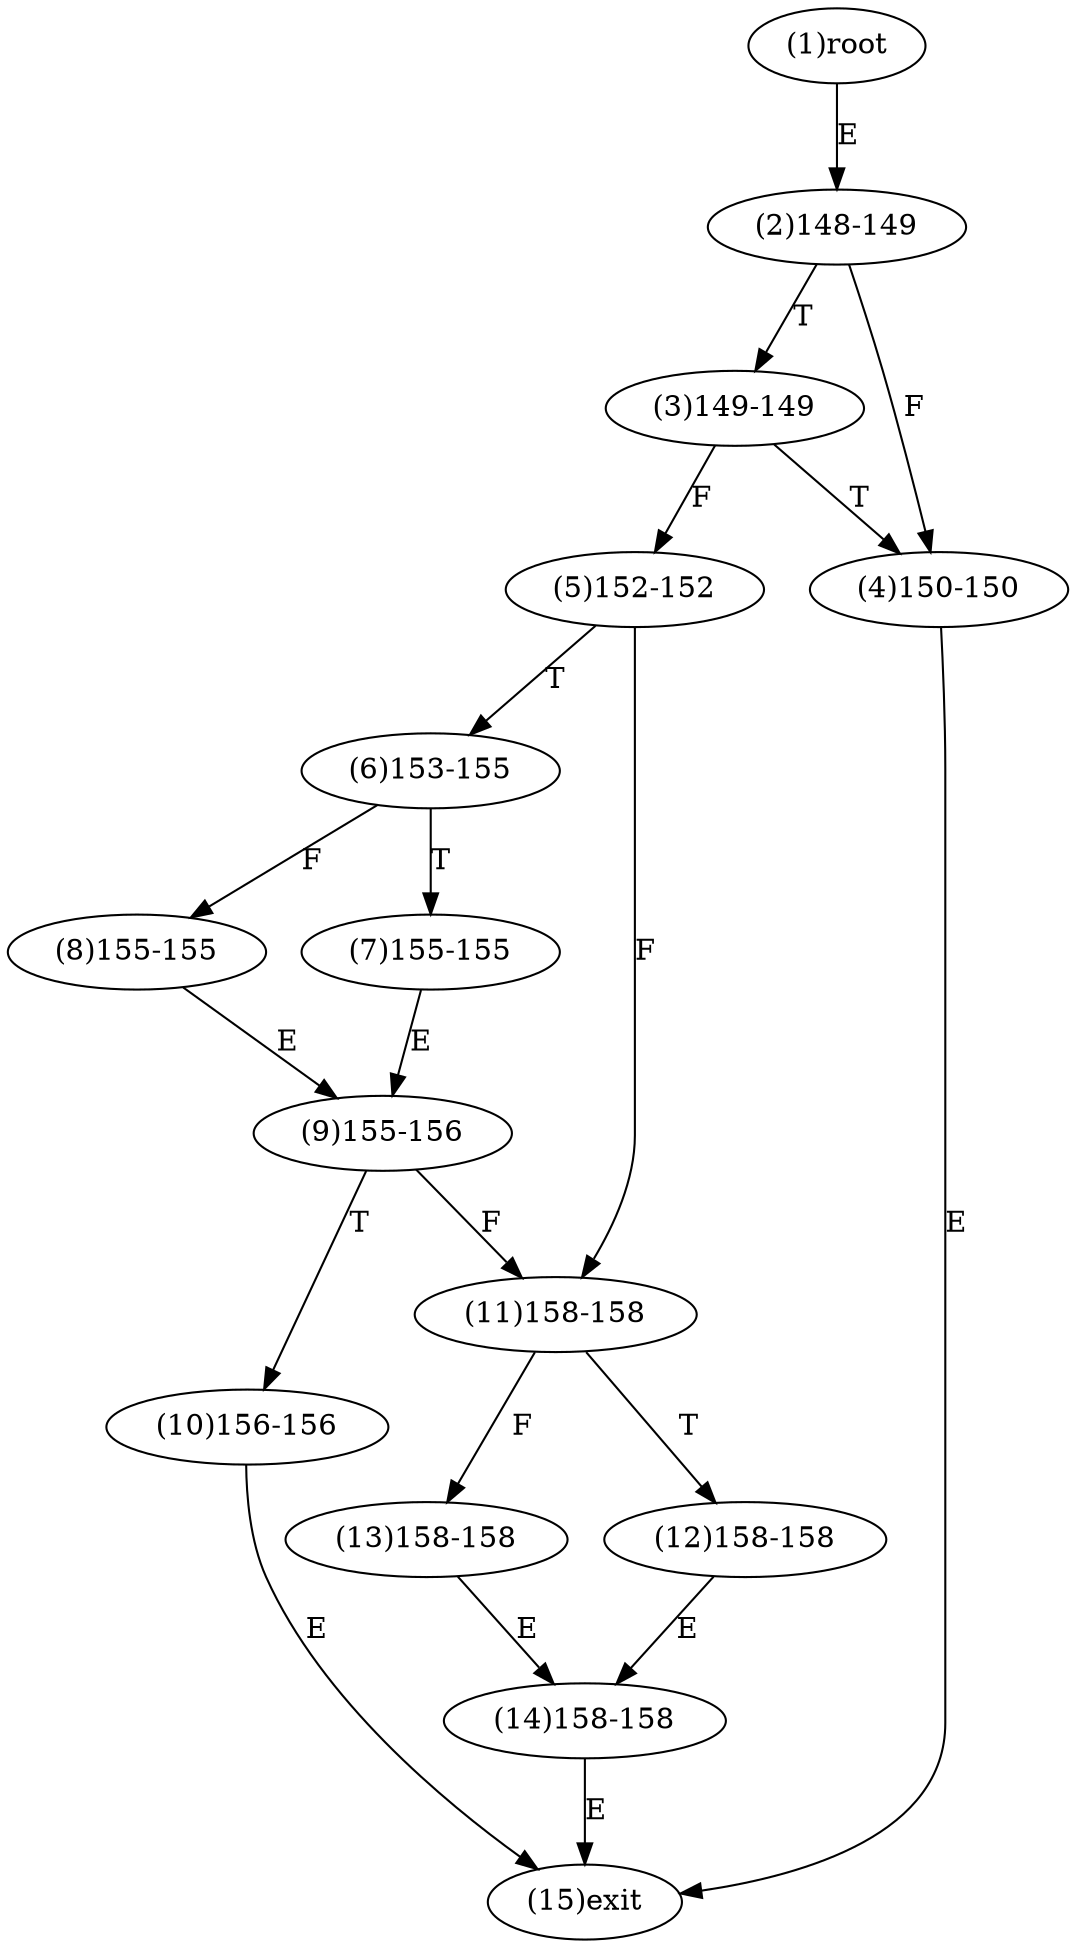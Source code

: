 digraph "" { 
1[ label="(1)root"];
2[ label="(2)148-149"];
3[ label="(3)149-149"];
4[ label="(4)150-150"];
5[ label="(5)152-152"];
6[ label="(6)153-155"];
7[ label="(7)155-155"];
8[ label="(8)155-155"];
9[ label="(9)155-156"];
10[ label="(10)156-156"];
11[ label="(11)158-158"];
12[ label="(12)158-158"];
13[ label="(13)158-158"];
14[ label="(14)158-158"];
15[ label="(15)exit"];
1->2[ label="E"];
2->4[ label="F"];
2->3[ label="T"];
3->5[ label="F"];
3->4[ label="T"];
4->15[ label="E"];
5->11[ label="F"];
5->6[ label="T"];
6->8[ label="F"];
6->7[ label="T"];
7->9[ label="E"];
8->9[ label="E"];
9->11[ label="F"];
9->10[ label="T"];
10->15[ label="E"];
11->13[ label="F"];
11->12[ label="T"];
12->14[ label="E"];
13->14[ label="E"];
14->15[ label="E"];
}